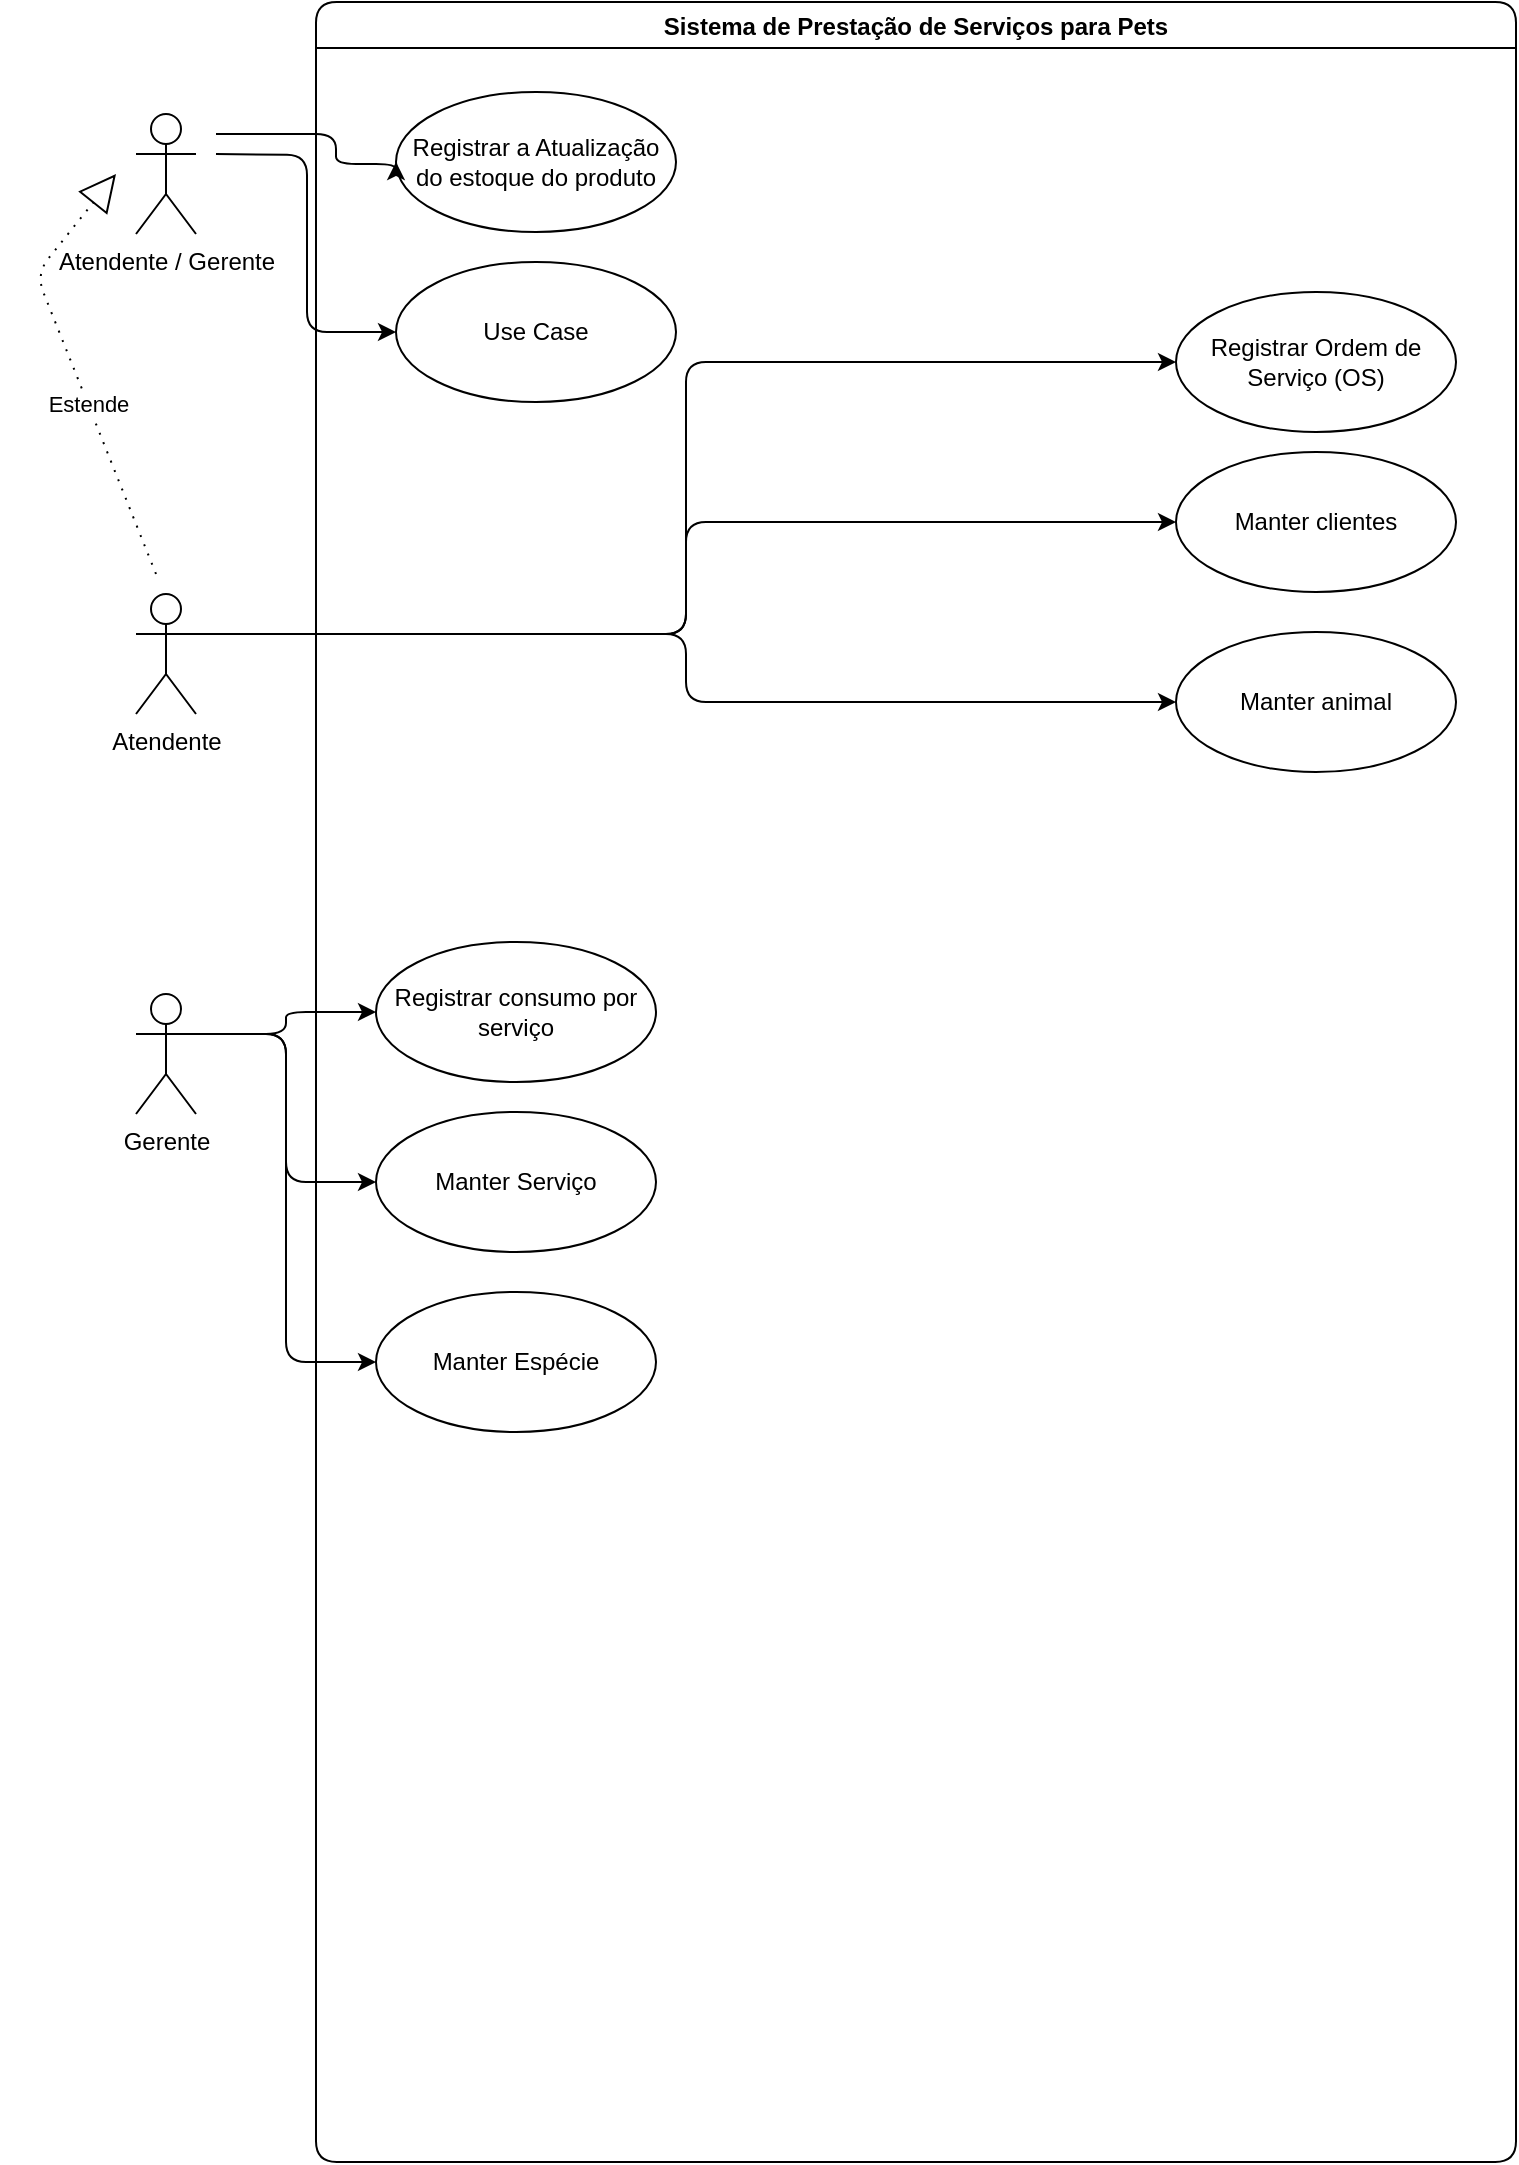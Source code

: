 <mxfile version="18.0.2" type="github">
  <diagram id="bTRfIFRihIKzvD858gBq" name="SPSP">
    <mxGraphModel dx="807" dy="302" grid="1" gridSize="10" guides="1" tooltips="1" connect="1" arrows="1" fold="1" page="1" pageScale="1" pageWidth="827" pageHeight="1169" math="0" shadow="0">
      <root>
        <mxCell id="0" />
        <mxCell id="1" parent="0" />
        <mxCell id="z1uBE7QwBVL69BETw96W-12" style="edgeStyle=orthogonalEdgeStyle;rounded=1;orthogonalLoop=1;jettySize=auto;html=1;exitX=1;exitY=0.333;exitDx=0;exitDy=0;exitPerimeter=0;entryX=0;entryY=0.5;entryDx=0;entryDy=0;" edge="1" parent="1" source="wS3j6SwrNlZnIO7xjSNi-1" target="z1uBE7QwBVL69BETw96W-2">
          <mxGeometry relative="1" as="geometry" />
        </mxCell>
        <mxCell id="z1uBE7QwBVL69BETw96W-13" style="edgeStyle=orthogonalEdgeStyle;rounded=1;orthogonalLoop=1;jettySize=auto;html=1;exitX=1;exitY=0.333;exitDx=0;exitDy=0;exitPerimeter=0;entryX=0;entryY=0.5;entryDx=0;entryDy=0;" edge="1" parent="1" source="wS3j6SwrNlZnIO7xjSNi-1" target="wS3j6SwrNlZnIO7xjSNi-28">
          <mxGeometry relative="1" as="geometry" />
        </mxCell>
        <mxCell id="z1uBE7QwBVL69BETw96W-14" style="edgeStyle=orthogonalEdgeStyle;rounded=1;orthogonalLoop=1;jettySize=auto;html=1;exitX=1;exitY=0.333;exitDx=0;exitDy=0;exitPerimeter=0;entryX=0;entryY=0.5;entryDx=0;entryDy=0;" edge="1" parent="1" source="wS3j6SwrNlZnIO7xjSNi-1" target="wS3j6SwrNlZnIO7xjSNi-27">
          <mxGeometry relative="1" as="geometry" />
        </mxCell>
        <mxCell id="wS3j6SwrNlZnIO7xjSNi-1" value="Atendente" style="shape=umlActor;verticalLabelPosition=bottom;verticalAlign=top;html=1;outlineConnect=0;rounded=1;" parent="1" vertex="1">
          <mxGeometry x="80" y="340" width="30" height="60" as="geometry" />
        </mxCell>
        <mxCell id="wS3j6SwrNlZnIO7xjSNi-2" value="Sistema de Prestação de Serviços para Pets" style="swimlane;rounded=1;" parent="1" vertex="1">
          <mxGeometry x="170" y="44" width="600" height="1080" as="geometry" />
        </mxCell>
        <mxCell id="wS3j6SwrNlZnIO7xjSNi-26" value="Registrar a Atualização do estoque do produto" style="ellipse;whiteSpace=wrap;html=1;rounded=1;" parent="wS3j6SwrNlZnIO7xjSNi-2" vertex="1">
          <mxGeometry x="40" y="45" width="140" height="70" as="geometry" />
        </mxCell>
        <mxCell id="wS3j6SwrNlZnIO7xjSNi-28" value="Manter clientes" style="ellipse;whiteSpace=wrap;html=1;rounded=1;" parent="wS3j6SwrNlZnIO7xjSNi-2" vertex="1">
          <mxGeometry x="430" y="225" width="140" height="70" as="geometry" />
        </mxCell>
        <mxCell id="wS3j6SwrNlZnIO7xjSNi-27" value="Manter animal" style="ellipse;whiteSpace=wrap;html=1;rounded=1;" parent="wS3j6SwrNlZnIO7xjSNi-2" vertex="1">
          <mxGeometry x="430" y="315" width="140" height="70" as="geometry" />
        </mxCell>
        <mxCell id="wS3j6SwrNlZnIO7xjSNi-32" value="Registrar consumo por serviço" style="ellipse;whiteSpace=wrap;html=1;rounded=1;" parent="wS3j6SwrNlZnIO7xjSNi-2" vertex="1">
          <mxGeometry x="30" y="470" width="140" height="70" as="geometry" />
        </mxCell>
        <mxCell id="z1uBE7QwBVL69BETw96W-2" value="Registrar Ordem de Serviço (OS)" style="ellipse;whiteSpace=wrap;html=1;rounded=1;shadow=0;gradientColor=none;" vertex="1" parent="wS3j6SwrNlZnIO7xjSNi-2">
          <mxGeometry x="430" y="145" width="140" height="70" as="geometry" />
        </mxCell>
        <mxCell id="z1uBE7QwBVL69BETw96W-8" value="Use Case" style="ellipse;whiteSpace=wrap;html=1;rounded=1;shadow=0;gradientColor=none;" vertex="1" parent="wS3j6SwrNlZnIO7xjSNi-2">
          <mxGeometry x="40" y="130" width="140" height="70" as="geometry" />
        </mxCell>
        <mxCell id="z1uBE7QwBVL69BETw96W-15" value="Manter Serviço" style="ellipse;whiteSpace=wrap;html=1;rounded=1;shadow=0;gradientColor=none;" vertex="1" parent="wS3j6SwrNlZnIO7xjSNi-2">
          <mxGeometry x="30" y="555" width="140" height="70" as="geometry" />
        </mxCell>
        <mxCell id="z1uBE7QwBVL69BETw96W-17" value="Manter Espécie" style="ellipse;whiteSpace=wrap;html=1;rounded=1;shadow=0;gradientColor=none;" vertex="1" parent="wS3j6SwrNlZnIO7xjSNi-2">
          <mxGeometry x="30" y="645" width="140" height="70" as="geometry" />
        </mxCell>
        <mxCell id="wS3j6SwrNlZnIO7xjSNi-43" style="edgeStyle=orthogonalEdgeStyle;rounded=1;orthogonalLoop=1;jettySize=auto;html=1;entryX=0;entryY=0.5;entryDx=0;entryDy=0;" parent="1" target="wS3j6SwrNlZnIO7xjSNi-26" edge="1">
          <mxGeometry relative="1" as="geometry">
            <mxPoint x="120" y="110" as="sourcePoint" />
            <Array as="points">
              <mxPoint x="120" y="110" />
              <mxPoint x="180" y="110" />
              <mxPoint x="180" y="125" />
            </Array>
          </mxGeometry>
        </mxCell>
        <mxCell id="z1uBE7QwBVL69BETw96W-10" style="edgeStyle=orthogonalEdgeStyle;rounded=1;orthogonalLoop=1;jettySize=auto;html=1;entryX=0;entryY=0.5;entryDx=0;entryDy=0;" edge="1" parent="1" target="z1uBE7QwBVL69BETw96W-8">
          <mxGeometry relative="1" as="geometry">
            <mxPoint x="120" y="120" as="sourcePoint" />
          </mxGeometry>
        </mxCell>
        <mxCell id="wS3j6SwrNlZnIO7xjSNi-18" value="Atendente / Gerente" style="shape=umlActor;verticalLabelPosition=bottom;verticalAlign=top;html=1;outlineConnect=0;rounded=1;" parent="1" vertex="1">
          <mxGeometry x="80" y="100" width="30" height="60" as="geometry" />
        </mxCell>
        <mxCell id="wS3j6SwrNlZnIO7xjSNi-25" value="Estende" style="endArrow=block;endSize=16;endFill=0;html=1;rounded=1;dashed=1;dashPattern=1 4;" parent="1" edge="1">
          <mxGeometry x="-0.183" width="160" relative="1" as="geometry">
            <mxPoint x="90" y="330" as="sourcePoint" />
            <mxPoint x="70" y="130" as="targetPoint" />
            <Array as="points">
              <mxPoint x="30" y="180" />
            </Array>
            <mxPoint as="offset" />
          </mxGeometry>
        </mxCell>
        <mxCell id="z1uBE7QwBVL69BETw96W-11" style="edgeStyle=orthogonalEdgeStyle;rounded=1;orthogonalLoop=1;jettySize=auto;html=1;exitX=1;exitY=0.333;exitDx=0;exitDy=0;exitPerimeter=0;entryX=0;entryY=0.5;entryDx=0;entryDy=0;" edge="1" parent="1" source="wS3j6SwrNlZnIO7xjSNi-40" target="wS3j6SwrNlZnIO7xjSNi-32">
          <mxGeometry relative="1" as="geometry" />
        </mxCell>
        <mxCell id="z1uBE7QwBVL69BETw96W-16" style="edgeStyle=orthogonalEdgeStyle;rounded=1;orthogonalLoop=1;jettySize=auto;html=1;exitX=1;exitY=0.333;exitDx=0;exitDy=0;exitPerimeter=0;entryX=0;entryY=0.5;entryDx=0;entryDy=0;" edge="1" parent="1" source="wS3j6SwrNlZnIO7xjSNi-40" target="z1uBE7QwBVL69BETw96W-15">
          <mxGeometry relative="1" as="geometry" />
        </mxCell>
        <mxCell id="z1uBE7QwBVL69BETw96W-18" style="edgeStyle=orthogonalEdgeStyle;rounded=1;orthogonalLoop=1;jettySize=auto;html=1;exitX=1;exitY=0.333;exitDx=0;exitDy=0;exitPerimeter=0;entryX=0;entryY=0.5;entryDx=0;entryDy=0;" edge="1" parent="1" source="wS3j6SwrNlZnIO7xjSNi-40" target="z1uBE7QwBVL69BETw96W-17">
          <mxGeometry relative="1" as="geometry" />
        </mxCell>
        <mxCell id="wS3j6SwrNlZnIO7xjSNi-40" value="Gerente" style="shape=umlActor;verticalLabelPosition=bottom;verticalAlign=top;html=1;rounded=1;shadow=0;" parent="1" vertex="1">
          <mxGeometry x="80" y="540" width="30" height="60" as="geometry" />
        </mxCell>
      </root>
    </mxGraphModel>
  </diagram>
</mxfile>
